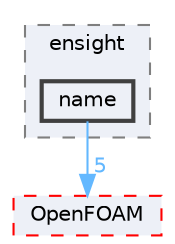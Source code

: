 digraph "src/fileFormats/ensight/name"
{
 // LATEX_PDF_SIZE
  bgcolor="transparent";
  edge [fontname=Helvetica,fontsize=10,labelfontname=Helvetica,labelfontsize=10];
  node [fontname=Helvetica,fontsize=10,shape=box,height=0.2,width=0.4];
  compound=true
  subgraph clusterdir_96586e5e3382cdca7ec33a231393ed79 {
    graph [ bgcolor="#edf0f7", pencolor="grey50", label="ensight", fontname=Helvetica,fontsize=10 style="filled,dashed", URL="dir_96586e5e3382cdca7ec33a231393ed79.html",tooltip=""]
  dir_b224369936edfe9ec8fddcc91eff4820 [label="name", fillcolor="#edf0f7", color="grey25", style="filled,bold", URL="dir_b224369936edfe9ec8fddcc91eff4820.html",tooltip=""];
  }
  dir_c5473ff19b20e6ec4dfe5c310b3778a8 [label="OpenFOAM", fillcolor="#edf0f7", color="red", style="filled,dashed", URL="dir_c5473ff19b20e6ec4dfe5c310b3778a8.html",tooltip=""];
  dir_b224369936edfe9ec8fddcc91eff4820->dir_c5473ff19b20e6ec4dfe5c310b3778a8 [headlabel="5", labeldistance=1.5 headhref="dir_002510_002695.html" href="dir_002510_002695.html" color="steelblue1" fontcolor="steelblue1"];
}
